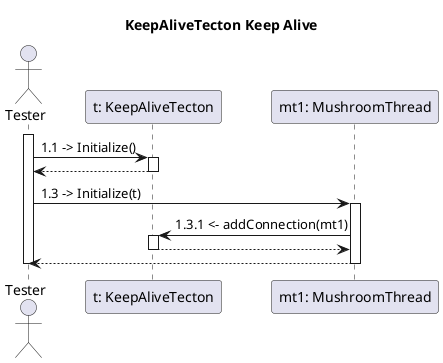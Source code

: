 ' Test-casek amikhez jó ez a diagram:
' - KeepAliveTecton Keep Alive

@startuml communicationTecton6

title KeepAliveTecton Keep Alive

actor "Tester" as ts
participant "t: KeepAliveTecton" as t
participant "mt1: MushroomThread" as mt1

' inicializálások

activate ts

ts -> t: 1.1 -> Initialize()
activate t
ts <-- t
deactivate t

ts -> mt1: 1.3 -> Initialize(t)
activate mt1
mt1 -> t: 1.3.1 <- addConnection(mt1)
activate t
mt1 <-- t
deactivate t
ts <-- mt1
deactivate mt1

deactivate ts

@enduml